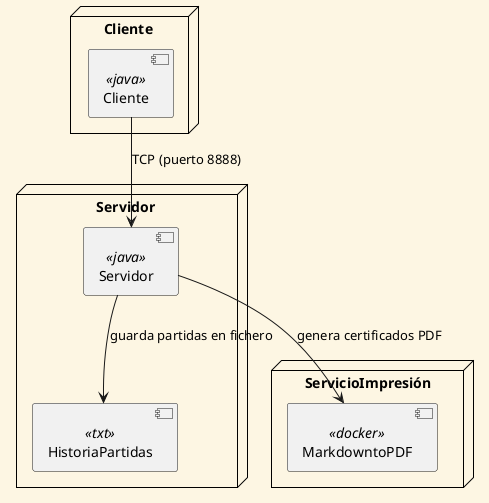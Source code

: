 
@startuml DiagramaDespliegueCamellos

skinparam backgroundColor #fdf6e3
skinparam componentStyle uml2
skinparam node {
    BackgroundColor #fdf6e3
    BorderColor black
}

node "Servidor " {
    component Servidor <<java>>
    component HistoriaPartidas <<txt>>
}

node "Cliente " {
    component Cliente <<java>>

}


node "ServicioImpresión" {
    component MarkdowntoPDF <<docker>>
}

Cliente --> Servidor : TCP (puerto 8888)
Servidor --> MarkdowntoPDF: genera certificados PDF
Servidor --> HistoriaPartidas: guarda partidas en fichero

@enduml
